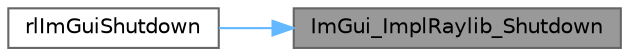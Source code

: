 digraph "ImGui_ImplRaylib_Shutdown"
{
 // LATEX_PDF_SIZE
  bgcolor="transparent";
  edge [fontname=Helvetica,fontsize=10,labelfontname=Helvetica,labelfontsize=10];
  node [fontname=Helvetica,fontsize=10,shape=box,height=0.2,width=0.4];
  rankdir="RL";
  Node1 [id="Node000001",label="ImGui_ImplRaylib_Shutdown",height=0.2,width=0.4,color="gray40", fillcolor="grey60", style="filled", fontcolor="black",tooltip=" "];
  Node1 -> Node2 [id="edge1_Node000001_Node000002",dir="back",color="steelblue1",style="solid",tooltip=" "];
  Node2 [id="Node000002",label="rlImGuiShutdown",height=0.2,width=0.4,color="grey40", fillcolor="white", style="filled",URL="$rl_im_gui_8cpp.html#a91791e53f5ec5a9bc7c05363705ca449",tooltip="Cleanup ImGui and unload font atlas Calls ImGui_ImplRaylib_Shutdown."];
}
